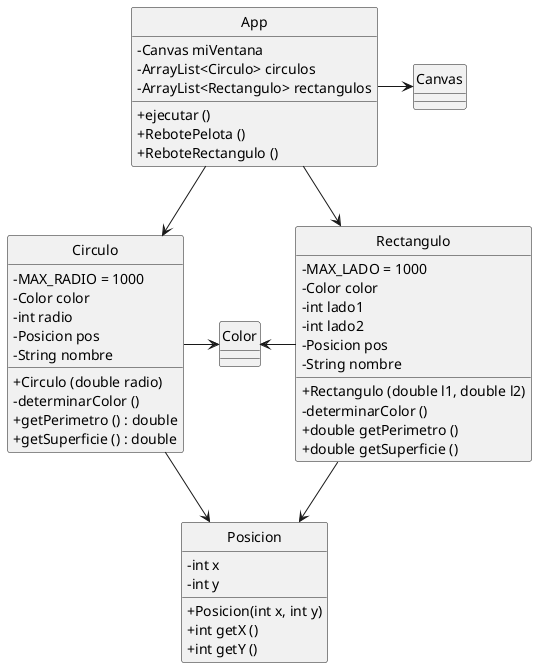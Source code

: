 @startuml AppV2

skinparam ClassAttributeIconSize 0
hide circle

class App {
    - Canvas miVentana
    - ArrayList<Circulo> circulos
    - ArrayList<Rectangulo> rectangulos
    + ejecutar ()
    + RebotePelota ()
    + ReboteRectangulo ()
}

class Posicion {
    - int x
    - int y
    + Posicion(int x, int y)
    + int getX ()
    + int getY ()
}

class Circulo {
    - MAX_RADIO = 1000
    - Color color
    - int radio
    - Posicion pos
    - String nombre
    + Circulo (double radio)
    - determinarColor ()
    + getPerimetro () : double
    + getSuperficie () : double
}

class Rectangulo {
    - MAX_LADO = 1000
    - Color color
    - int lado1
    - int lado2
    - Posicion pos
    - String nombre
    + Rectangulo (double l1, double l2)
    - determinarColor ()
    + double getPerimetro ()
    + double getSuperficie ()
}

App --> Circulo
App --> Rectangulo
App -> Canvas

Circulo --> Posicion
Circulo -> Color
Rectangulo -->Posicion
Color <- Rectangulo

@enduml